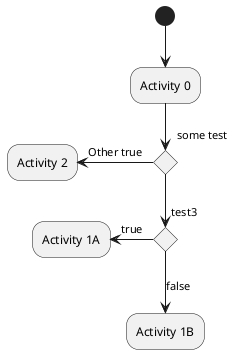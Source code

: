 {
  "sha1": "oavujyr2qlzx8u5hu8x5p5a3vkf9rfb",
  "insertion": {
    "when": "2024-06-04T17:28:39.631Z",
    "user": "plantuml@gmail.com"
  }
}
@startuml
(*) --> "Activity 0"

if "some test" then
  if "test3" then
    -left->[true] "Activity 1A"
  else
    -->[false] "Activity 1B"
  endif
else
  -left->[Other true] "Activity 2"
endif

@enduml

